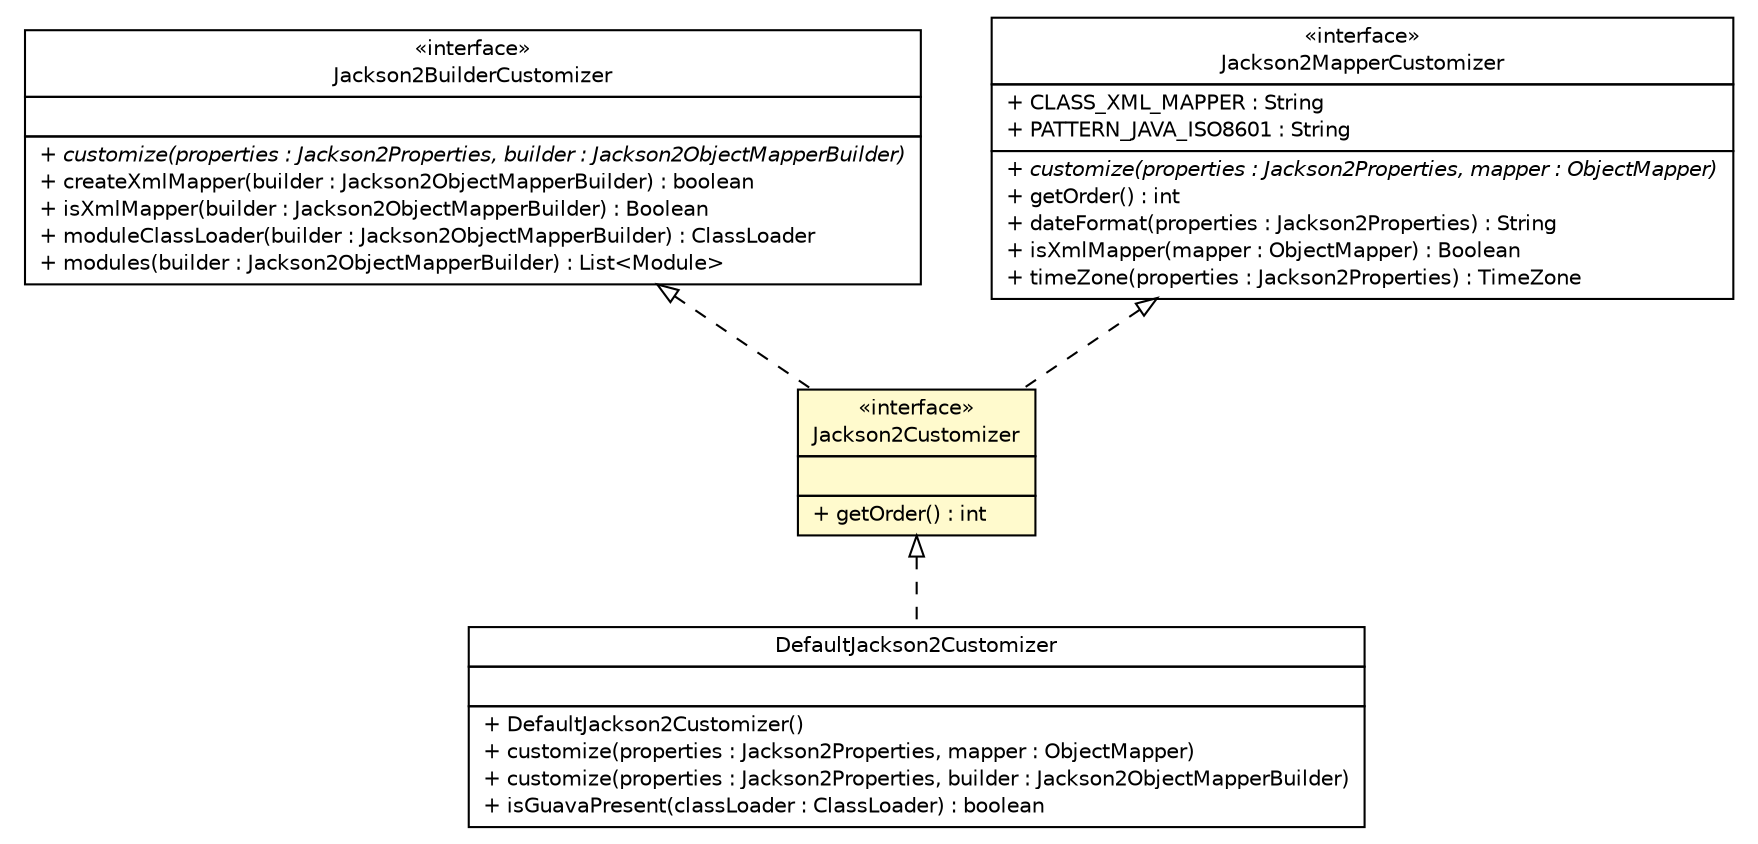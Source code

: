 #!/usr/local/bin/dot
#
# Class diagram 
# Generated by UMLGraph version R5_6-24-gf6e263 (http://www.umlgraph.org/)
#

digraph G {
	edge [fontname="Helvetica",fontsize=10,labelfontname="Helvetica",labelfontsize=10];
	node [fontname="Helvetica",fontsize=10,shape=plaintext];
	nodesep=0.25;
	ranksep=0.5;
	// top.infra.jackson2.Jackson2BuilderCustomizer
	c327 [label=<<table title="top.infra.jackson2.Jackson2BuilderCustomizer" border="0" cellborder="1" cellspacing="0" cellpadding="2" port="p" href="./Jackson2BuilderCustomizer.html">
		<tr><td><table border="0" cellspacing="0" cellpadding="1">
<tr><td align="center" balign="center"> &#171;interface&#187; </td></tr>
<tr><td align="center" balign="center"> Jackson2BuilderCustomizer </td></tr>
		</table></td></tr>
		<tr><td><table border="0" cellspacing="0" cellpadding="1">
<tr><td align="left" balign="left">  </td></tr>
		</table></td></tr>
		<tr><td><table border="0" cellspacing="0" cellpadding="1">
<tr><td align="left" balign="left"><font face="Helvetica-Oblique" point-size="10.0"> + customize(properties : Jackson2Properties, builder : Jackson2ObjectMapperBuilder) </font></td></tr>
<tr><td align="left" balign="left"> + createXmlMapper(builder : Jackson2ObjectMapperBuilder) : boolean </td></tr>
<tr><td align="left" balign="left"> + isXmlMapper(builder : Jackson2ObjectMapperBuilder) : Boolean </td></tr>
<tr><td align="left" balign="left"> + moduleClassLoader(builder : Jackson2ObjectMapperBuilder) : ClassLoader </td></tr>
<tr><td align="left" balign="left"> + modules(builder : Jackson2ObjectMapperBuilder) : List&lt;Module&gt; </td></tr>
		</table></td></tr>
		</table>>, URL="./Jackson2BuilderCustomizer.html", fontname="Helvetica", fontcolor="black", fontsize=10.0];
	// top.infra.jackson2.DefaultJackson2Customizer
	c330 [label=<<table title="top.infra.jackson2.DefaultJackson2Customizer" border="0" cellborder="1" cellspacing="0" cellpadding="2" port="p" href="./DefaultJackson2Customizer.html">
		<tr><td><table border="0" cellspacing="0" cellpadding="1">
<tr><td align="center" balign="center"> DefaultJackson2Customizer </td></tr>
		</table></td></tr>
		<tr><td><table border="0" cellspacing="0" cellpadding="1">
<tr><td align="left" balign="left">  </td></tr>
		</table></td></tr>
		<tr><td><table border="0" cellspacing="0" cellpadding="1">
<tr><td align="left" balign="left"> + DefaultJackson2Customizer() </td></tr>
<tr><td align="left" balign="left"> + customize(properties : Jackson2Properties, mapper : ObjectMapper) </td></tr>
<tr><td align="left" balign="left"> + customize(properties : Jackson2Properties, builder : Jackson2ObjectMapperBuilder) </td></tr>
<tr><td align="left" balign="left"> + isGuavaPresent(classLoader : ClassLoader) : boolean </td></tr>
		</table></td></tr>
		</table>>, URL="./DefaultJackson2Customizer.html", fontname="Helvetica", fontcolor="black", fontsize=10.0];
	// top.infra.jackson2.Jackson2Customizer
	c332 [label=<<table title="top.infra.jackson2.Jackson2Customizer" border="0" cellborder="1" cellspacing="0" cellpadding="2" port="p" bgcolor="lemonChiffon" href="./Jackson2Customizer.html">
		<tr><td><table border="0" cellspacing="0" cellpadding="1">
<tr><td align="center" balign="center"> &#171;interface&#187; </td></tr>
<tr><td align="center" balign="center"> Jackson2Customizer </td></tr>
		</table></td></tr>
		<tr><td><table border="0" cellspacing="0" cellpadding="1">
<tr><td align="left" balign="left">  </td></tr>
		</table></td></tr>
		<tr><td><table border="0" cellspacing="0" cellpadding="1">
<tr><td align="left" balign="left"> + getOrder() : int </td></tr>
		</table></td></tr>
		</table>>, URL="./Jackson2Customizer.html", fontname="Helvetica", fontcolor="black", fontsize=10.0];
	// top.infra.jackson2.Jackson2MapperCustomizer
	c335 [label=<<table title="top.infra.jackson2.Jackson2MapperCustomizer" border="0" cellborder="1" cellspacing="0" cellpadding="2" port="p" href="./Jackson2MapperCustomizer.html">
		<tr><td><table border="0" cellspacing="0" cellpadding="1">
<tr><td align="center" balign="center"> &#171;interface&#187; </td></tr>
<tr><td align="center" balign="center"> Jackson2MapperCustomizer </td></tr>
		</table></td></tr>
		<tr><td><table border="0" cellspacing="0" cellpadding="1">
<tr><td align="left" balign="left"> + CLASS_XML_MAPPER : String </td></tr>
<tr><td align="left" balign="left"> + PATTERN_JAVA_ISO8601 : String </td></tr>
		</table></td></tr>
		<tr><td><table border="0" cellspacing="0" cellpadding="1">
<tr><td align="left" balign="left"><font face="Helvetica-Oblique" point-size="10.0"> + customize(properties : Jackson2Properties, mapper : ObjectMapper) </font></td></tr>
<tr><td align="left" balign="left"> + getOrder() : int </td></tr>
<tr><td align="left" balign="left"> + dateFormat(properties : Jackson2Properties) : String </td></tr>
<tr><td align="left" balign="left"> + isXmlMapper(mapper : ObjectMapper) : Boolean </td></tr>
<tr><td align="left" balign="left"> + timeZone(properties : Jackson2Properties) : TimeZone </td></tr>
		</table></td></tr>
		</table>>, URL="./Jackson2MapperCustomizer.html", fontname="Helvetica", fontcolor="black", fontsize=10.0];
	//top.infra.jackson2.DefaultJackson2Customizer implements top.infra.jackson2.Jackson2Customizer
	c332:p -> c330:p [dir=back,arrowtail=empty,style=dashed];
	//top.infra.jackson2.Jackson2Customizer implements top.infra.jackson2.Jackson2MapperCustomizer
	c335:p -> c332:p [dir=back,arrowtail=empty,style=dashed];
	//top.infra.jackson2.Jackson2Customizer implements top.infra.jackson2.Jackson2BuilderCustomizer
	c327:p -> c332:p [dir=back,arrowtail=empty,style=dashed];
}

